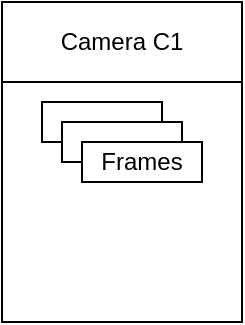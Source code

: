 <mxfile version="14.8.1" type="github">
  <diagram id="CuRWy3YOL1RegtawnKoR" name="Page-1">
    <mxGraphModel dx="497" dy="543" grid="1" gridSize="10" guides="1" tooltips="1" connect="1" arrows="1" fold="1" page="1" pageScale="1" pageWidth="827" pageHeight="1169" math="0" shadow="0">
      <root>
        <mxCell id="0" />
        <mxCell id="1" parent="0" />
        <mxCell id="6wvVj7PrTKanJbNM9e0Z-8" value="" style="shape=internalStorage;whiteSpace=wrap;html=1;backgroundOutline=1;fillColor=none;dx=0;dy=40;" vertex="1" parent="1">
          <mxGeometry x="40" y="100" width="120" height="160" as="geometry" />
        </mxCell>
        <mxCell id="6wvVj7PrTKanJbNM9e0Z-9" value="Camera C1" style="text;html=1;strokeColor=none;fillColor=none;align=center;verticalAlign=middle;whiteSpace=wrap;rounded=0;" vertex="1" parent="1">
          <mxGeometry x="65" y="110" width="70" height="20" as="geometry" />
        </mxCell>
        <mxCell id="6wvVj7PrTKanJbNM9e0Z-10" value="" style="rounded=0;whiteSpace=wrap;html=1;fillColor=none;" vertex="1" parent="1">
          <mxGeometry x="60" y="150" width="60" height="20" as="geometry" />
        </mxCell>
        <mxCell id="6wvVj7PrTKanJbNM9e0Z-14" value="" style="rounded=0;whiteSpace=wrap;html=1;" vertex="1" parent="1">
          <mxGeometry x="70" y="160" width="60" height="20" as="geometry" />
        </mxCell>
        <mxCell id="6wvVj7PrTKanJbNM9e0Z-11" value="Frames" style="rounded=0;whiteSpace=wrap;html=1;" vertex="1" parent="1">
          <mxGeometry x="80" y="170" width="60" height="20" as="geometry" />
        </mxCell>
      </root>
    </mxGraphModel>
  </diagram>
</mxfile>

